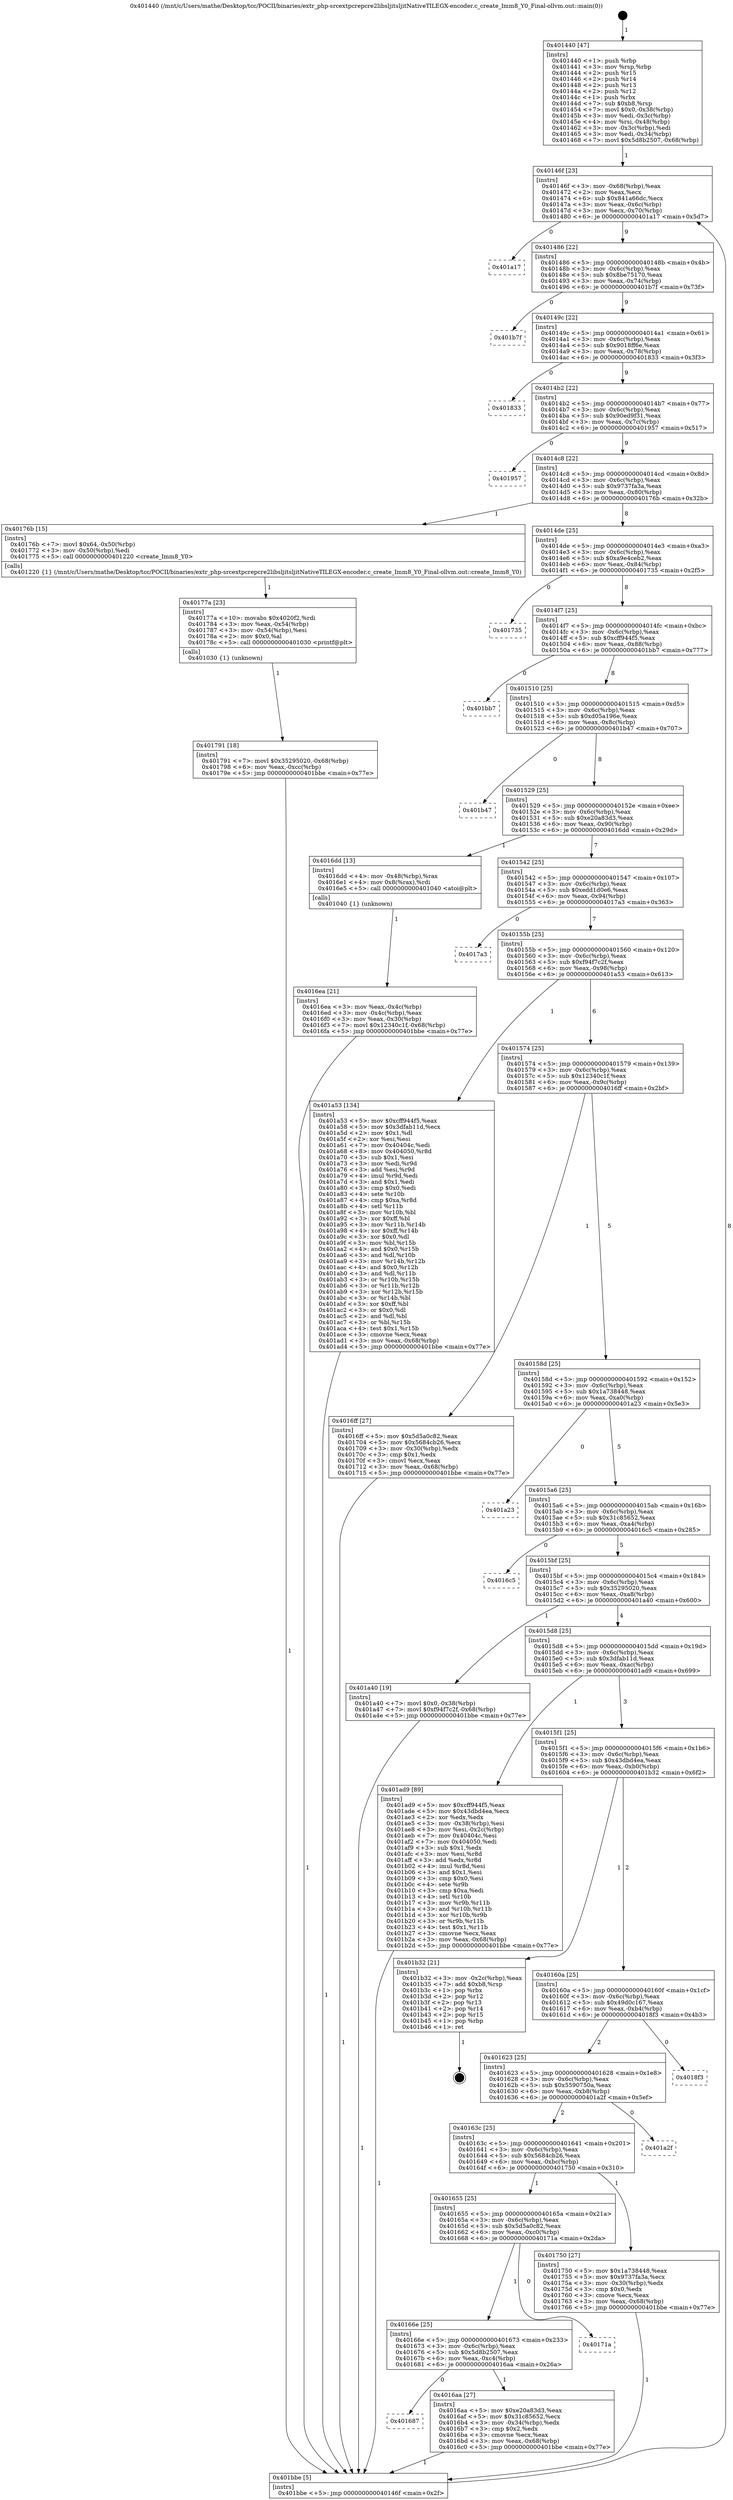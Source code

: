 digraph "0x401440" {
  label = "0x401440 (/mnt/c/Users/mathe/Desktop/tcc/POCII/binaries/extr_php-srcextpcrepcre2libsljitsljitNativeTILEGX-encoder.c_create_Imm8_Y0_Final-ollvm.out::main(0))"
  labelloc = "t"
  node[shape=record]

  Entry [label="",width=0.3,height=0.3,shape=circle,fillcolor=black,style=filled]
  "0x40146f" [label="{
     0x40146f [23]\l
     | [instrs]\l
     &nbsp;&nbsp;0x40146f \<+3\>: mov -0x68(%rbp),%eax\l
     &nbsp;&nbsp;0x401472 \<+2\>: mov %eax,%ecx\l
     &nbsp;&nbsp;0x401474 \<+6\>: sub $0x841a66dc,%ecx\l
     &nbsp;&nbsp;0x40147a \<+3\>: mov %eax,-0x6c(%rbp)\l
     &nbsp;&nbsp;0x40147d \<+3\>: mov %ecx,-0x70(%rbp)\l
     &nbsp;&nbsp;0x401480 \<+6\>: je 0000000000401a17 \<main+0x5d7\>\l
  }"]
  "0x401a17" [label="{
     0x401a17\l
  }", style=dashed]
  "0x401486" [label="{
     0x401486 [22]\l
     | [instrs]\l
     &nbsp;&nbsp;0x401486 \<+5\>: jmp 000000000040148b \<main+0x4b\>\l
     &nbsp;&nbsp;0x40148b \<+3\>: mov -0x6c(%rbp),%eax\l
     &nbsp;&nbsp;0x40148e \<+5\>: sub $0x8be75170,%eax\l
     &nbsp;&nbsp;0x401493 \<+3\>: mov %eax,-0x74(%rbp)\l
     &nbsp;&nbsp;0x401496 \<+6\>: je 0000000000401b7f \<main+0x73f\>\l
  }"]
  Exit [label="",width=0.3,height=0.3,shape=circle,fillcolor=black,style=filled,peripheries=2]
  "0x401b7f" [label="{
     0x401b7f\l
  }", style=dashed]
  "0x40149c" [label="{
     0x40149c [22]\l
     | [instrs]\l
     &nbsp;&nbsp;0x40149c \<+5\>: jmp 00000000004014a1 \<main+0x61\>\l
     &nbsp;&nbsp;0x4014a1 \<+3\>: mov -0x6c(%rbp),%eax\l
     &nbsp;&nbsp;0x4014a4 \<+5\>: sub $0x9018ff6e,%eax\l
     &nbsp;&nbsp;0x4014a9 \<+3\>: mov %eax,-0x78(%rbp)\l
     &nbsp;&nbsp;0x4014ac \<+6\>: je 0000000000401833 \<main+0x3f3\>\l
  }"]
  "0x401791" [label="{
     0x401791 [18]\l
     | [instrs]\l
     &nbsp;&nbsp;0x401791 \<+7\>: movl $0x35295020,-0x68(%rbp)\l
     &nbsp;&nbsp;0x401798 \<+6\>: mov %eax,-0xcc(%rbp)\l
     &nbsp;&nbsp;0x40179e \<+5\>: jmp 0000000000401bbe \<main+0x77e\>\l
  }"]
  "0x401833" [label="{
     0x401833\l
  }", style=dashed]
  "0x4014b2" [label="{
     0x4014b2 [22]\l
     | [instrs]\l
     &nbsp;&nbsp;0x4014b2 \<+5\>: jmp 00000000004014b7 \<main+0x77\>\l
     &nbsp;&nbsp;0x4014b7 \<+3\>: mov -0x6c(%rbp),%eax\l
     &nbsp;&nbsp;0x4014ba \<+5\>: sub $0x90ed9f31,%eax\l
     &nbsp;&nbsp;0x4014bf \<+3\>: mov %eax,-0x7c(%rbp)\l
     &nbsp;&nbsp;0x4014c2 \<+6\>: je 0000000000401957 \<main+0x517\>\l
  }"]
  "0x40177a" [label="{
     0x40177a [23]\l
     | [instrs]\l
     &nbsp;&nbsp;0x40177a \<+10\>: movabs $0x4020f2,%rdi\l
     &nbsp;&nbsp;0x401784 \<+3\>: mov %eax,-0x54(%rbp)\l
     &nbsp;&nbsp;0x401787 \<+3\>: mov -0x54(%rbp),%esi\l
     &nbsp;&nbsp;0x40178a \<+2\>: mov $0x0,%al\l
     &nbsp;&nbsp;0x40178c \<+5\>: call 0000000000401030 \<printf@plt\>\l
     | [calls]\l
     &nbsp;&nbsp;0x401030 \{1\} (unknown)\l
  }"]
  "0x401957" [label="{
     0x401957\l
  }", style=dashed]
  "0x4014c8" [label="{
     0x4014c8 [22]\l
     | [instrs]\l
     &nbsp;&nbsp;0x4014c8 \<+5\>: jmp 00000000004014cd \<main+0x8d\>\l
     &nbsp;&nbsp;0x4014cd \<+3\>: mov -0x6c(%rbp),%eax\l
     &nbsp;&nbsp;0x4014d0 \<+5\>: sub $0x9737fa3a,%eax\l
     &nbsp;&nbsp;0x4014d5 \<+3\>: mov %eax,-0x80(%rbp)\l
     &nbsp;&nbsp;0x4014d8 \<+6\>: je 000000000040176b \<main+0x32b\>\l
  }"]
  "0x4016ea" [label="{
     0x4016ea [21]\l
     | [instrs]\l
     &nbsp;&nbsp;0x4016ea \<+3\>: mov %eax,-0x4c(%rbp)\l
     &nbsp;&nbsp;0x4016ed \<+3\>: mov -0x4c(%rbp),%eax\l
     &nbsp;&nbsp;0x4016f0 \<+3\>: mov %eax,-0x30(%rbp)\l
     &nbsp;&nbsp;0x4016f3 \<+7\>: movl $0x12340c1f,-0x68(%rbp)\l
     &nbsp;&nbsp;0x4016fa \<+5\>: jmp 0000000000401bbe \<main+0x77e\>\l
  }"]
  "0x40176b" [label="{
     0x40176b [15]\l
     | [instrs]\l
     &nbsp;&nbsp;0x40176b \<+7\>: movl $0x64,-0x50(%rbp)\l
     &nbsp;&nbsp;0x401772 \<+3\>: mov -0x50(%rbp),%edi\l
     &nbsp;&nbsp;0x401775 \<+5\>: call 0000000000401220 \<create_Imm8_Y0\>\l
     | [calls]\l
     &nbsp;&nbsp;0x401220 \{1\} (/mnt/c/Users/mathe/Desktop/tcc/POCII/binaries/extr_php-srcextpcrepcre2libsljitsljitNativeTILEGX-encoder.c_create_Imm8_Y0_Final-ollvm.out::create_Imm8_Y0)\l
  }"]
  "0x4014de" [label="{
     0x4014de [25]\l
     | [instrs]\l
     &nbsp;&nbsp;0x4014de \<+5\>: jmp 00000000004014e3 \<main+0xa3\>\l
     &nbsp;&nbsp;0x4014e3 \<+3\>: mov -0x6c(%rbp),%eax\l
     &nbsp;&nbsp;0x4014e6 \<+5\>: sub $0xa9e4ceb2,%eax\l
     &nbsp;&nbsp;0x4014eb \<+6\>: mov %eax,-0x84(%rbp)\l
     &nbsp;&nbsp;0x4014f1 \<+6\>: je 0000000000401735 \<main+0x2f5\>\l
  }"]
  "0x401440" [label="{
     0x401440 [47]\l
     | [instrs]\l
     &nbsp;&nbsp;0x401440 \<+1\>: push %rbp\l
     &nbsp;&nbsp;0x401441 \<+3\>: mov %rsp,%rbp\l
     &nbsp;&nbsp;0x401444 \<+2\>: push %r15\l
     &nbsp;&nbsp;0x401446 \<+2\>: push %r14\l
     &nbsp;&nbsp;0x401448 \<+2\>: push %r13\l
     &nbsp;&nbsp;0x40144a \<+2\>: push %r12\l
     &nbsp;&nbsp;0x40144c \<+1\>: push %rbx\l
     &nbsp;&nbsp;0x40144d \<+7\>: sub $0xb8,%rsp\l
     &nbsp;&nbsp;0x401454 \<+7\>: movl $0x0,-0x38(%rbp)\l
     &nbsp;&nbsp;0x40145b \<+3\>: mov %edi,-0x3c(%rbp)\l
     &nbsp;&nbsp;0x40145e \<+4\>: mov %rsi,-0x48(%rbp)\l
     &nbsp;&nbsp;0x401462 \<+3\>: mov -0x3c(%rbp),%edi\l
     &nbsp;&nbsp;0x401465 \<+3\>: mov %edi,-0x34(%rbp)\l
     &nbsp;&nbsp;0x401468 \<+7\>: movl $0x5d8b2507,-0x68(%rbp)\l
  }"]
  "0x401735" [label="{
     0x401735\l
  }", style=dashed]
  "0x4014f7" [label="{
     0x4014f7 [25]\l
     | [instrs]\l
     &nbsp;&nbsp;0x4014f7 \<+5\>: jmp 00000000004014fc \<main+0xbc\>\l
     &nbsp;&nbsp;0x4014fc \<+3\>: mov -0x6c(%rbp),%eax\l
     &nbsp;&nbsp;0x4014ff \<+5\>: sub $0xcff944f5,%eax\l
     &nbsp;&nbsp;0x401504 \<+6\>: mov %eax,-0x88(%rbp)\l
     &nbsp;&nbsp;0x40150a \<+6\>: je 0000000000401bb7 \<main+0x777\>\l
  }"]
  "0x401bbe" [label="{
     0x401bbe [5]\l
     | [instrs]\l
     &nbsp;&nbsp;0x401bbe \<+5\>: jmp 000000000040146f \<main+0x2f\>\l
  }"]
  "0x401bb7" [label="{
     0x401bb7\l
  }", style=dashed]
  "0x401510" [label="{
     0x401510 [25]\l
     | [instrs]\l
     &nbsp;&nbsp;0x401510 \<+5\>: jmp 0000000000401515 \<main+0xd5\>\l
     &nbsp;&nbsp;0x401515 \<+3\>: mov -0x6c(%rbp),%eax\l
     &nbsp;&nbsp;0x401518 \<+5\>: sub $0xd05a196e,%eax\l
     &nbsp;&nbsp;0x40151d \<+6\>: mov %eax,-0x8c(%rbp)\l
     &nbsp;&nbsp;0x401523 \<+6\>: je 0000000000401b47 \<main+0x707\>\l
  }"]
  "0x401687" [label="{
     0x401687\l
  }", style=dashed]
  "0x401b47" [label="{
     0x401b47\l
  }", style=dashed]
  "0x401529" [label="{
     0x401529 [25]\l
     | [instrs]\l
     &nbsp;&nbsp;0x401529 \<+5\>: jmp 000000000040152e \<main+0xee\>\l
     &nbsp;&nbsp;0x40152e \<+3\>: mov -0x6c(%rbp),%eax\l
     &nbsp;&nbsp;0x401531 \<+5\>: sub $0xe20a83d3,%eax\l
     &nbsp;&nbsp;0x401536 \<+6\>: mov %eax,-0x90(%rbp)\l
     &nbsp;&nbsp;0x40153c \<+6\>: je 00000000004016dd \<main+0x29d\>\l
  }"]
  "0x4016aa" [label="{
     0x4016aa [27]\l
     | [instrs]\l
     &nbsp;&nbsp;0x4016aa \<+5\>: mov $0xe20a83d3,%eax\l
     &nbsp;&nbsp;0x4016af \<+5\>: mov $0x31c85652,%ecx\l
     &nbsp;&nbsp;0x4016b4 \<+3\>: mov -0x34(%rbp),%edx\l
     &nbsp;&nbsp;0x4016b7 \<+3\>: cmp $0x2,%edx\l
     &nbsp;&nbsp;0x4016ba \<+3\>: cmovne %ecx,%eax\l
     &nbsp;&nbsp;0x4016bd \<+3\>: mov %eax,-0x68(%rbp)\l
     &nbsp;&nbsp;0x4016c0 \<+5\>: jmp 0000000000401bbe \<main+0x77e\>\l
  }"]
  "0x4016dd" [label="{
     0x4016dd [13]\l
     | [instrs]\l
     &nbsp;&nbsp;0x4016dd \<+4\>: mov -0x48(%rbp),%rax\l
     &nbsp;&nbsp;0x4016e1 \<+4\>: mov 0x8(%rax),%rdi\l
     &nbsp;&nbsp;0x4016e5 \<+5\>: call 0000000000401040 \<atoi@plt\>\l
     | [calls]\l
     &nbsp;&nbsp;0x401040 \{1\} (unknown)\l
  }"]
  "0x401542" [label="{
     0x401542 [25]\l
     | [instrs]\l
     &nbsp;&nbsp;0x401542 \<+5\>: jmp 0000000000401547 \<main+0x107\>\l
     &nbsp;&nbsp;0x401547 \<+3\>: mov -0x6c(%rbp),%eax\l
     &nbsp;&nbsp;0x40154a \<+5\>: sub $0xedd1d0e6,%eax\l
     &nbsp;&nbsp;0x40154f \<+6\>: mov %eax,-0x94(%rbp)\l
     &nbsp;&nbsp;0x401555 \<+6\>: je 00000000004017a3 \<main+0x363\>\l
  }"]
  "0x40166e" [label="{
     0x40166e [25]\l
     | [instrs]\l
     &nbsp;&nbsp;0x40166e \<+5\>: jmp 0000000000401673 \<main+0x233\>\l
     &nbsp;&nbsp;0x401673 \<+3\>: mov -0x6c(%rbp),%eax\l
     &nbsp;&nbsp;0x401676 \<+5\>: sub $0x5d8b2507,%eax\l
     &nbsp;&nbsp;0x40167b \<+6\>: mov %eax,-0xc4(%rbp)\l
     &nbsp;&nbsp;0x401681 \<+6\>: je 00000000004016aa \<main+0x26a\>\l
  }"]
  "0x4017a3" [label="{
     0x4017a3\l
  }", style=dashed]
  "0x40155b" [label="{
     0x40155b [25]\l
     | [instrs]\l
     &nbsp;&nbsp;0x40155b \<+5\>: jmp 0000000000401560 \<main+0x120\>\l
     &nbsp;&nbsp;0x401560 \<+3\>: mov -0x6c(%rbp),%eax\l
     &nbsp;&nbsp;0x401563 \<+5\>: sub $0xf94f7c2f,%eax\l
     &nbsp;&nbsp;0x401568 \<+6\>: mov %eax,-0x98(%rbp)\l
     &nbsp;&nbsp;0x40156e \<+6\>: je 0000000000401a53 \<main+0x613\>\l
  }"]
  "0x40171a" [label="{
     0x40171a\l
  }", style=dashed]
  "0x401a53" [label="{
     0x401a53 [134]\l
     | [instrs]\l
     &nbsp;&nbsp;0x401a53 \<+5\>: mov $0xcff944f5,%eax\l
     &nbsp;&nbsp;0x401a58 \<+5\>: mov $0x3dfab11d,%ecx\l
     &nbsp;&nbsp;0x401a5d \<+2\>: mov $0x1,%dl\l
     &nbsp;&nbsp;0x401a5f \<+2\>: xor %esi,%esi\l
     &nbsp;&nbsp;0x401a61 \<+7\>: mov 0x40404c,%edi\l
     &nbsp;&nbsp;0x401a68 \<+8\>: mov 0x404050,%r8d\l
     &nbsp;&nbsp;0x401a70 \<+3\>: sub $0x1,%esi\l
     &nbsp;&nbsp;0x401a73 \<+3\>: mov %edi,%r9d\l
     &nbsp;&nbsp;0x401a76 \<+3\>: add %esi,%r9d\l
     &nbsp;&nbsp;0x401a79 \<+4\>: imul %r9d,%edi\l
     &nbsp;&nbsp;0x401a7d \<+3\>: and $0x1,%edi\l
     &nbsp;&nbsp;0x401a80 \<+3\>: cmp $0x0,%edi\l
     &nbsp;&nbsp;0x401a83 \<+4\>: sete %r10b\l
     &nbsp;&nbsp;0x401a87 \<+4\>: cmp $0xa,%r8d\l
     &nbsp;&nbsp;0x401a8b \<+4\>: setl %r11b\l
     &nbsp;&nbsp;0x401a8f \<+3\>: mov %r10b,%bl\l
     &nbsp;&nbsp;0x401a92 \<+3\>: xor $0xff,%bl\l
     &nbsp;&nbsp;0x401a95 \<+3\>: mov %r11b,%r14b\l
     &nbsp;&nbsp;0x401a98 \<+4\>: xor $0xff,%r14b\l
     &nbsp;&nbsp;0x401a9c \<+3\>: xor $0x0,%dl\l
     &nbsp;&nbsp;0x401a9f \<+3\>: mov %bl,%r15b\l
     &nbsp;&nbsp;0x401aa2 \<+4\>: and $0x0,%r15b\l
     &nbsp;&nbsp;0x401aa6 \<+3\>: and %dl,%r10b\l
     &nbsp;&nbsp;0x401aa9 \<+3\>: mov %r14b,%r12b\l
     &nbsp;&nbsp;0x401aac \<+4\>: and $0x0,%r12b\l
     &nbsp;&nbsp;0x401ab0 \<+3\>: and %dl,%r11b\l
     &nbsp;&nbsp;0x401ab3 \<+3\>: or %r10b,%r15b\l
     &nbsp;&nbsp;0x401ab6 \<+3\>: or %r11b,%r12b\l
     &nbsp;&nbsp;0x401ab9 \<+3\>: xor %r12b,%r15b\l
     &nbsp;&nbsp;0x401abc \<+3\>: or %r14b,%bl\l
     &nbsp;&nbsp;0x401abf \<+3\>: xor $0xff,%bl\l
     &nbsp;&nbsp;0x401ac2 \<+3\>: or $0x0,%dl\l
     &nbsp;&nbsp;0x401ac5 \<+2\>: and %dl,%bl\l
     &nbsp;&nbsp;0x401ac7 \<+3\>: or %bl,%r15b\l
     &nbsp;&nbsp;0x401aca \<+4\>: test $0x1,%r15b\l
     &nbsp;&nbsp;0x401ace \<+3\>: cmovne %ecx,%eax\l
     &nbsp;&nbsp;0x401ad1 \<+3\>: mov %eax,-0x68(%rbp)\l
     &nbsp;&nbsp;0x401ad4 \<+5\>: jmp 0000000000401bbe \<main+0x77e\>\l
  }"]
  "0x401574" [label="{
     0x401574 [25]\l
     | [instrs]\l
     &nbsp;&nbsp;0x401574 \<+5\>: jmp 0000000000401579 \<main+0x139\>\l
     &nbsp;&nbsp;0x401579 \<+3\>: mov -0x6c(%rbp),%eax\l
     &nbsp;&nbsp;0x40157c \<+5\>: sub $0x12340c1f,%eax\l
     &nbsp;&nbsp;0x401581 \<+6\>: mov %eax,-0x9c(%rbp)\l
     &nbsp;&nbsp;0x401587 \<+6\>: je 00000000004016ff \<main+0x2bf\>\l
  }"]
  "0x401655" [label="{
     0x401655 [25]\l
     | [instrs]\l
     &nbsp;&nbsp;0x401655 \<+5\>: jmp 000000000040165a \<main+0x21a\>\l
     &nbsp;&nbsp;0x40165a \<+3\>: mov -0x6c(%rbp),%eax\l
     &nbsp;&nbsp;0x40165d \<+5\>: sub $0x5d5a0c82,%eax\l
     &nbsp;&nbsp;0x401662 \<+6\>: mov %eax,-0xc0(%rbp)\l
     &nbsp;&nbsp;0x401668 \<+6\>: je 000000000040171a \<main+0x2da\>\l
  }"]
  "0x4016ff" [label="{
     0x4016ff [27]\l
     | [instrs]\l
     &nbsp;&nbsp;0x4016ff \<+5\>: mov $0x5d5a0c82,%eax\l
     &nbsp;&nbsp;0x401704 \<+5\>: mov $0x5684cb26,%ecx\l
     &nbsp;&nbsp;0x401709 \<+3\>: mov -0x30(%rbp),%edx\l
     &nbsp;&nbsp;0x40170c \<+3\>: cmp $0x1,%edx\l
     &nbsp;&nbsp;0x40170f \<+3\>: cmovl %ecx,%eax\l
     &nbsp;&nbsp;0x401712 \<+3\>: mov %eax,-0x68(%rbp)\l
     &nbsp;&nbsp;0x401715 \<+5\>: jmp 0000000000401bbe \<main+0x77e\>\l
  }"]
  "0x40158d" [label="{
     0x40158d [25]\l
     | [instrs]\l
     &nbsp;&nbsp;0x40158d \<+5\>: jmp 0000000000401592 \<main+0x152\>\l
     &nbsp;&nbsp;0x401592 \<+3\>: mov -0x6c(%rbp),%eax\l
     &nbsp;&nbsp;0x401595 \<+5\>: sub $0x1a738448,%eax\l
     &nbsp;&nbsp;0x40159a \<+6\>: mov %eax,-0xa0(%rbp)\l
     &nbsp;&nbsp;0x4015a0 \<+6\>: je 0000000000401a23 \<main+0x5e3\>\l
  }"]
  "0x401750" [label="{
     0x401750 [27]\l
     | [instrs]\l
     &nbsp;&nbsp;0x401750 \<+5\>: mov $0x1a738448,%eax\l
     &nbsp;&nbsp;0x401755 \<+5\>: mov $0x9737fa3a,%ecx\l
     &nbsp;&nbsp;0x40175a \<+3\>: mov -0x30(%rbp),%edx\l
     &nbsp;&nbsp;0x40175d \<+3\>: cmp $0x0,%edx\l
     &nbsp;&nbsp;0x401760 \<+3\>: cmove %ecx,%eax\l
     &nbsp;&nbsp;0x401763 \<+3\>: mov %eax,-0x68(%rbp)\l
     &nbsp;&nbsp;0x401766 \<+5\>: jmp 0000000000401bbe \<main+0x77e\>\l
  }"]
  "0x401a23" [label="{
     0x401a23\l
  }", style=dashed]
  "0x4015a6" [label="{
     0x4015a6 [25]\l
     | [instrs]\l
     &nbsp;&nbsp;0x4015a6 \<+5\>: jmp 00000000004015ab \<main+0x16b\>\l
     &nbsp;&nbsp;0x4015ab \<+3\>: mov -0x6c(%rbp),%eax\l
     &nbsp;&nbsp;0x4015ae \<+5\>: sub $0x31c85652,%eax\l
     &nbsp;&nbsp;0x4015b3 \<+6\>: mov %eax,-0xa4(%rbp)\l
     &nbsp;&nbsp;0x4015b9 \<+6\>: je 00000000004016c5 \<main+0x285\>\l
  }"]
  "0x40163c" [label="{
     0x40163c [25]\l
     | [instrs]\l
     &nbsp;&nbsp;0x40163c \<+5\>: jmp 0000000000401641 \<main+0x201\>\l
     &nbsp;&nbsp;0x401641 \<+3\>: mov -0x6c(%rbp),%eax\l
     &nbsp;&nbsp;0x401644 \<+5\>: sub $0x5684cb26,%eax\l
     &nbsp;&nbsp;0x401649 \<+6\>: mov %eax,-0xbc(%rbp)\l
     &nbsp;&nbsp;0x40164f \<+6\>: je 0000000000401750 \<main+0x310\>\l
  }"]
  "0x4016c5" [label="{
     0x4016c5\l
  }", style=dashed]
  "0x4015bf" [label="{
     0x4015bf [25]\l
     | [instrs]\l
     &nbsp;&nbsp;0x4015bf \<+5\>: jmp 00000000004015c4 \<main+0x184\>\l
     &nbsp;&nbsp;0x4015c4 \<+3\>: mov -0x6c(%rbp),%eax\l
     &nbsp;&nbsp;0x4015c7 \<+5\>: sub $0x35295020,%eax\l
     &nbsp;&nbsp;0x4015cc \<+6\>: mov %eax,-0xa8(%rbp)\l
     &nbsp;&nbsp;0x4015d2 \<+6\>: je 0000000000401a40 \<main+0x600\>\l
  }"]
  "0x401a2f" [label="{
     0x401a2f\l
  }", style=dashed]
  "0x401a40" [label="{
     0x401a40 [19]\l
     | [instrs]\l
     &nbsp;&nbsp;0x401a40 \<+7\>: movl $0x0,-0x38(%rbp)\l
     &nbsp;&nbsp;0x401a47 \<+7\>: movl $0xf94f7c2f,-0x68(%rbp)\l
     &nbsp;&nbsp;0x401a4e \<+5\>: jmp 0000000000401bbe \<main+0x77e\>\l
  }"]
  "0x4015d8" [label="{
     0x4015d8 [25]\l
     | [instrs]\l
     &nbsp;&nbsp;0x4015d8 \<+5\>: jmp 00000000004015dd \<main+0x19d\>\l
     &nbsp;&nbsp;0x4015dd \<+3\>: mov -0x6c(%rbp),%eax\l
     &nbsp;&nbsp;0x4015e0 \<+5\>: sub $0x3dfab11d,%eax\l
     &nbsp;&nbsp;0x4015e5 \<+6\>: mov %eax,-0xac(%rbp)\l
     &nbsp;&nbsp;0x4015eb \<+6\>: je 0000000000401ad9 \<main+0x699\>\l
  }"]
  "0x401623" [label="{
     0x401623 [25]\l
     | [instrs]\l
     &nbsp;&nbsp;0x401623 \<+5\>: jmp 0000000000401628 \<main+0x1e8\>\l
     &nbsp;&nbsp;0x401628 \<+3\>: mov -0x6c(%rbp),%eax\l
     &nbsp;&nbsp;0x40162b \<+5\>: sub $0x5590750a,%eax\l
     &nbsp;&nbsp;0x401630 \<+6\>: mov %eax,-0xb8(%rbp)\l
     &nbsp;&nbsp;0x401636 \<+6\>: je 0000000000401a2f \<main+0x5ef\>\l
  }"]
  "0x401ad9" [label="{
     0x401ad9 [89]\l
     | [instrs]\l
     &nbsp;&nbsp;0x401ad9 \<+5\>: mov $0xcff944f5,%eax\l
     &nbsp;&nbsp;0x401ade \<+5\>: mov $0x43dbd4ea,%ecx\l
     &nbsp;&nbsp;0x401ae3 \<+2\>: xor %edx,%edx\l
     &nbsp;&nbsp;0x401ae5 \<+3\>: mov -0x38(%rbp),%esi\l
     &nbsp;&nbsp;0x401ae8 \<+3\>: mov %esi,-0x2c(%rbp)\l
     &nbsp;&nbsp;0x401aeb \<+7\>: mov 0x40404c,%esi\l
     &nbsp;&nbsp;0x401af2 \<+7\>: mov 0x404050,%edi\l
     &nbsp;&nbsp;0x401af9 \<+3\>: sub $0x1,%edx\l
     &nbsp;&nbsp;0x401afc \<+3\>: mov %esi,%r8d\l
     &nbsp;&nbsp;0x401aff \<+3\>: add %edx,%r8d\l
     &nbsp;&nbsp;0x401b02 \<+4\>: imul %r8d,%esi\l
     &nbsp;&nbsp;0x401b06 \<+3\>: and $0x1,%esi\l
     &nbsp;&nbsp;0x401b09 \<+3\>: cmp $0x0,%esi\l
     &nbsp;&nbsp;0x401b0c \<+4\>: sete %r9b\l
     &nbsp;&nbsp;0x401b10 \<+3\>: cmp $0xa,%edi\l
     &nbsp;&nbsp;0x401b13 \<+4\>: setl %r10b\l
     &nbsp;&nbsp;0x401b17 \<+3\>: mov %r9b,%r11b\l
     &nbsp;&nbsp;0x401b1a \<+3\>: and %r10b,%r11b\l
     &nbsp;&nbsp;0x401b1d \<+3\>: xor %r10b,%r9b\l
     &nbsp;&nbsp;0x401b20 \<+3\>: or %r9b,%r11b\l
     &nbsp;&nbsp;0x401b23 \<+4\>: test $0x1,%r11b\l
     &nbsp;&nbsp;0x401b27 \<+3\>: cmovne %ecx,%eax\l
     &nbsp;&nbsp;0x401b2a \<+3\>: mov %eax,-0x68(%rbp)\l
     &nbsp;&nbsp;0x401b2d \<+5\>: jmp 0000000000401bbe \<main+0x77e\>\l
  }"]
  "0x4015f1" [label="{
     0x4015f1 [25]\l
     | [instrs]\l
     &nbsp;&nbsp;0x4015f1 \<+5\>: jmp 00000000004015f6 \<main+0x1b6\>\l
     &nbsp;&nbsp;0x4015f6 \<+3\>: mov -0x6c(%rbp),%eax\l
     &nbsp;&nbsp;0x4015f9 \<+5\>: sub $0x43dbd4ea,%eax\l
     &nbsp;&nbsp;0x4015fe \<+6\>: mov %eax,-0xb0(%rbp)\l
     &nbsp;&nbsp;0x401604 \<+6\>: je 0000000000401b32 \<main+0x6f2\>\l
  }"]
  "0x4018f3" [label="{
     0x4018f3\l
  }", style=dashed]
  "0x401b32" [label="{
     0x401b32 [21]\l
     | [instrs]\l
     &nbsp;&nbsp;0x401b32 \<+3\>: mov -0x2c(%rbp),%eax\l
     &nbsp;&nbsp;0x401b35 \<+7\>: add $0xb8,%rsp\l
     &nbsp;&nbsp;0x401b3c \<+1\>: pop %rbx\l
     &nbsp;&nbsp;0x401b3d \<+2\>: pop %r12\l
     &nbsp;&nbsp;0x401b3f \<+2\>: pop %r13\l
     &nbsp;&nbsp;0x401b41 \<+2\>: pop %r14\l
     &nbsp;&nbsp;0x401b43 \<+2\>: pop %r15\l
     &nbsp;&nbsp;0x401b45 \<+1\>: pop %rbp\l
     &nbsp;&nbsp;0x401b46 \<+1\>: ret\l
  }"]
  "0x40160a" [label="{
     0x40160a [25]\l
     | [instrs]\l
     &nbsp;&nbsp;0x40160a \<+5\>: jmp 000000000040160f \<main+0x1cf\>\l
     &nbsp;&nbsp;0x40160f \<+3\>: mov -0x6c(%rbp),%eax\l
     &nbsp;&nbsp;0x401612 \<+5\>: sub $0x49d0c167,%eax\l
     &nbsp;&nbsp;0x401617 \<+6\>: mov %eax,-0xb4(%rbp)\l
     &nbsp;&nbsp;0x40161d \<+6\>: je 00000000004018f3 \<main+0x4b3\>\l
  }"]
  Entry -> "0x401440" [label=" 1"]
  "0x40146f" -> "0x401a17" [label=" 0"]
  "0x40146f" -> "0x401486" [label=" 9"]
  "0x401b32" -> Exit [label=" 1"]
  "0x401486" -> "0x401b7f" [label=" 0"]
  "0x401486" -> "0x40149c" [label=" 9"]
  "0x401ad9" -> "0x401bbe" [label=" 1"]
  "0x40149c" -> "0x401833" [label=" 0"]
  "0x40149c" -> "0x4014b2" [label=" 9"]
  "0x401a53" -> "0x401bbe" [label=" 1"]
  "0x4014b2" -> "0x401957" [label=" 0"]
  "0x4014b2" -> "0x4014c8" [label=" 9"]
  "0x401a40" -> "0x401bbe" [label=" 1"]
  "0x4014c8" -> "0x40176b" [label=" 1"]
  "0x4014c8" -> "0x4014de" [label=" 8"]
  "0x401791" -> "0x401bbe" [label=" 1"]
  "0x4014de" -> "0x401735" [label=" 0"]
  "0x4014de" -> "0x4014f7" [label=" 8"]
  "0x40177a" -> "0x401791" [label=" 1"]
  "0x4014f7" -> "0x401bb7" [label=" 0"]
  "0x4014f7" -> "0x401510" [label=" 8"]
  "0x40176b" -> "0x40177a" [label=" 1"]
  "0x401510" -> "0x401b47" [label=" 0"]
  "0x401510" -> "0x401529" [label=" 8"]
  "0x401750" -> "0x401bbe" [label=" 1"]
  "0x401529" -> "0x4016dd" [label=" 1"]
  "0x401529" -> "0x401542" [label=" 7"]
  "0x4016ff" -> "0x401bbe" [label=" 1"]
  "0x401542" -> "0x4017a3" [label=" 0"]
  "0x401542" -> "0x40155b" [label=" 7"]
  "0x4016dd" -> "0x4016ea" [label=" 1"]
  "0x40155b" -> "0x401a53" [label=" 1"]
  "0x40155b" -> "0x401574" [label=" 6"]
  "0x401bbe" -> "0x40146f" [label=" 8"]
  "0x401574" -> "0x4016ff" [label=" 1"]
  "0x401574" -> "0x40158d" [label=" 5"]
  "0x4016aa" -> "0x401bbe" [label=" 1"]
  "0x40158d" -> "0x401a23" [label=" 0"]
  "0x40158d" -> "0x4015a6" [label=" 5"]
  "0x40166e" -> "0x401687" [label=" 0"]
  "0x4015a6" -> "0x4016c5" [label=" 0"]
  "0x4015a6" -> "0x4015bf" [label=" 5"]
  "0x4016ea" -> "0x401bbe" [label=" 1"]
  "0x4015bf" -> "0x401a40" [label=" 1"]
  "0x4015bf" -> "0x4015d8" [label=" 4"]
  "0x401655" -> "0x40166e" [label=" 1"]
  "0x4015d8" -> "0x401ad9" [label=" 1"]
  "0x4015d8" -> "0x4015f1" [label=" 3"]
  "0x401440" -> "0x40146f" [label=" 1"]
  "0x4015f1" -> "0x401b32" [label=" 1"]
  "0x4015f1" -> "0x40160a" [label=" 2"]
  "0x40163c" -> "0x401655" [label=" 1"]
  "0x40160a" -> "0x4018f3" [label=" 0"]
  "0x40160a" -> "0x401623" [label=" 2"]
  "0x401655" -> "0x40171a" [label=" 0"]
  "0x401623" -> "0x401a2f" [label=" 0"]
  "0x401623" -> "0x40163c" [label=" 2"]
  "0x40166e" -> "0x4016aa" [label=" 1"]
  "0x40163c" -> "0x401750" [label=" 1"]
}
